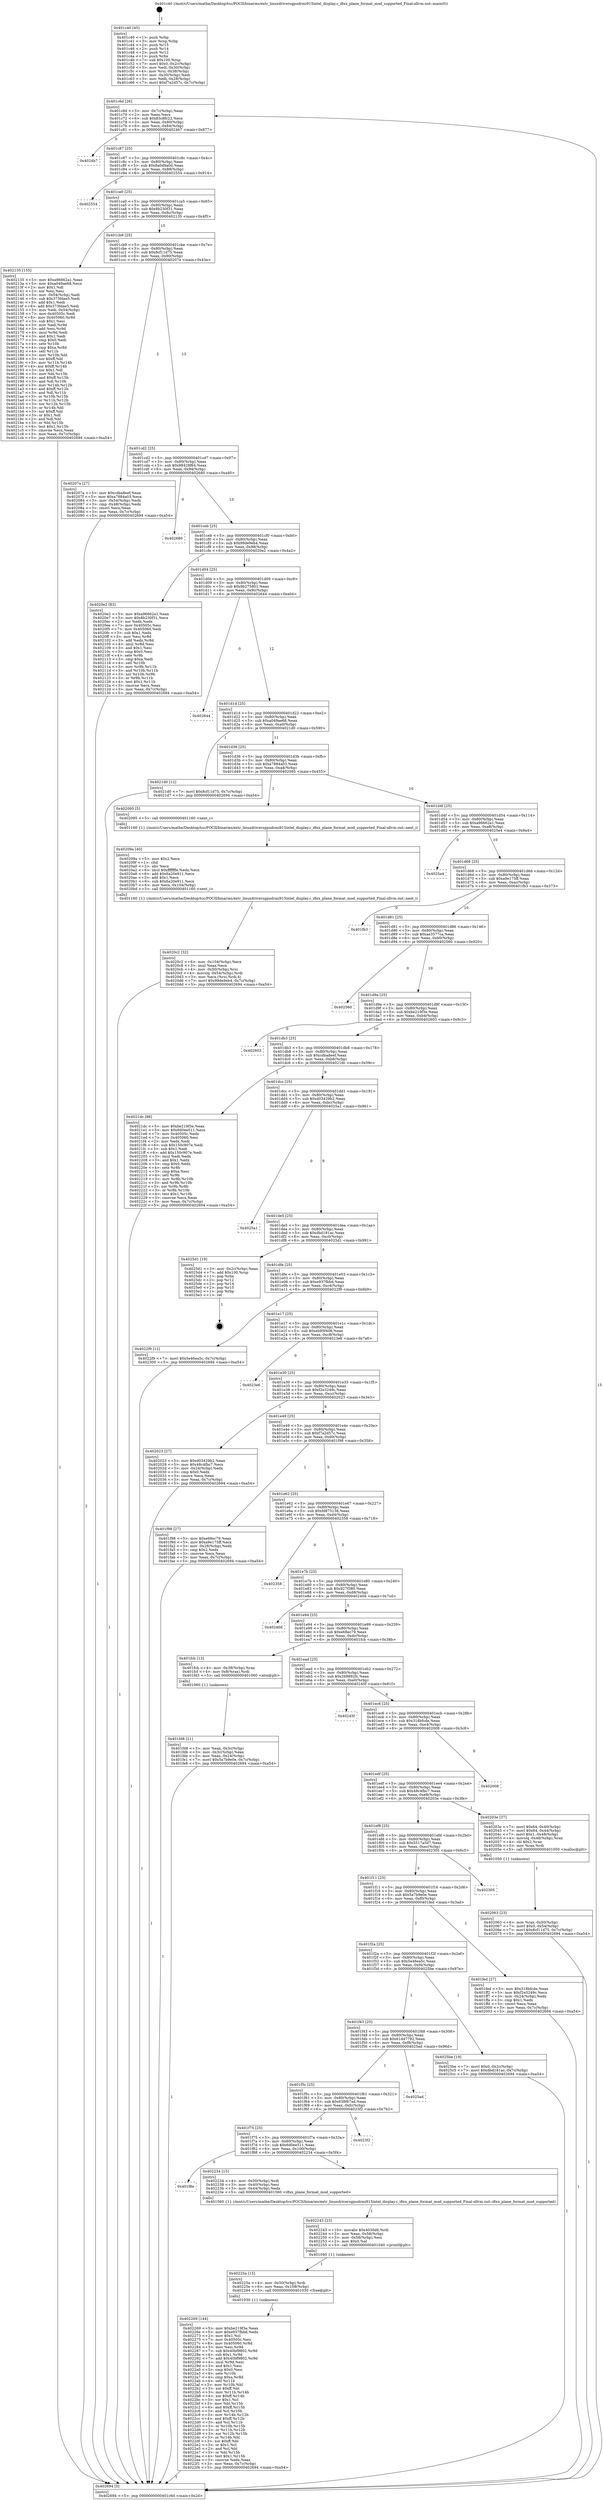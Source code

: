 digraph "0x401c40" {
  label = "0x401c40 (/mnt/c/Users/mathe/Desktop/tcc/POCII/binaries/extr_linuxdriversgpudrmi915intel_display.c_i8xx_plane_format_mod_supported_Final-ollvm.out::main(0))"
  labelloc = "t"
  node[shape=record]

  Entry [label="",width=0.3,height=0.3,shape=circle,fillcolor=black,style=filled]
  "0x401c6d" [label="{
     0x401c6d [26]\l
     | [instrs]\l
     &nbsp;&nbsp;0x401c6d \<+3\>: mov -0x7c(%rbp),%eax\l
     &nbsp;&nbsp;0x401c70 \<+2\>: mov %eax,%ecx\l
     &nbsp;&nbsp;0x401c72 \<+6\>: sub $0x83c8fc22,%ecx\l
     &nbsp;&nbsp;0x401c78 \<+3\>: mov %eax,-0x80(%rbp)\l
     &nbsp;&nbsp;0x401c7b \<+6\>: mov %ecx,-0x84(%rbp)\l
     &nbsp;&nbsp;0x401c81 \<+6\>: je 00000000004024b7 \<main+0x877\>\l
  }"]
  "0x4024b7" [label="{
     0x4024b7\l
  }", style=dashed]
  "0x401c87" [label="{
     0x401c87 [25]\l
     | [instrs]\l
     &nbsp;&nbsp;0x401c87 \<+5\>: jmp 0000000000401c8c \<main+0x4c\>\l
     &nbsp;&nbsp;0x401c8c \<+3\>: mov -0x80(%rbp),%eax\l
     &nbsp;&nbsp;0x401c8f \<+5\>: sub $0x8a0d9a0d,%eax\l
     &nbsp;&nbsp;0x401c94 \<+6\>: mov %eax,-0x88(%rbp)\l
     &nbsp;&nbsp;0x401c9a \<+6\>: je 0000000000402554 \<main+0x914\>\l
  }"]
  Exit [label="",width=0.3,height=0.3,shape=circle,fillcolor=black,style=filled,peripheries=2]
  "0x402554" [label="{
     0x402554\l
  }", style=dashed]
  "0x401ca0" [label="{
     0x401ca0 [25]\l
     | [instrs]\l
     &nbsp;&nbsp;0x401ca0 \<+5\>: jmp 0000000000401ca5 \<main+0x65\>\l
     &nbsp;&nbsp;0x401ca5 \<+3\>: mov -0x80(%rbp),%eax\l
     &nbsp;&nbsp;0x401ca8 \<+5\>: sub $0x8b230f31,%eax\l
     &nbsp;&nbsp;0x401cad \<+6\>: mov %eax,-0x8c(%rbp)\l
     &nbsp;&nbsp;0x401cb3 \<+6\>: je 0000000000402135 \<main+0x4f5\>\l
  }"]
  "0x402269" [label="{
     0x402269 [144]\l
     | [instrs]\l
     &nbsp;&nbsp;0x402269 \<+5\>: mov $0xbe219f3e,%eax\l
     &nbsp;&nbsp;0x40226e \<+5\>: mov $0xe937fbbd,%edx\l
     &nbsp;&nbsp;0x402273 \<+2\>: mov $0x1,%cl\l
     &nbsp;&nbsp;0x402275 \<+7\>: mov 0x40505c,%esi\l
     &nbsp;&nbsp;0x40227c \<+8\>: mov 0x405060,%r8d\l
     &nbsp;&nbsp;0x402284 \<+3\>: mov %esi,%r9d\l
     &nbsp;&nbsp;0x402287 \<+7\>: sub $0x40bf9802,%r9d\l
     &nbsp;&nbsp;0x40228e \<+4\>: sub $0x1,%r9d\l
     &nbsp;&nbsp;0x402292 \<+7\>: add $0x40bf9802,%r9d\l
     &nbsp;&nbsp;0x402299 \<+4\>: imul %r9d,%esi\l
     &nbsp;&nbsp;0x40229d \<+3\>: and $0x1,%esi\l
     &nbsp;&nbsp;0x4022a0 \<+3\>: cmp $0x0,%esi\l
     &nbsp;&nbsp;0x4022a3 \<+4\>: sete %r10b\l
     &nbsp;&nbsp;0x4022a7 \<+4\>: cmp $0xa,%r8d\l
     &nbsp;&nbsp;0x4022ab \<+4\>: setl %r11b\l
     &nbsp;&nbsp;0x4022af \<+3\>: mov %r10b,%bl\l
     &nbsp;&nbsp;0x4022b2 \<+3\>: xor $0xff,%bl\l
     &nbsp;&nbsp;0x4022b5 \<+3\>: mov %r11b,%r14b\l
     &nbsp;&nbsp;0x4022b8 \<+4\>: xor $0xff,%r14b\l
     &nbsp;&nbsp;0x4022bc \<+3\>: xor $0x1,%cl\l
     &nbsp;&nbsp;0x4022bf \<+3\>: mov %bl,%r15b\l
     &nbsp;&nbsp;0x4022c2 \<+4\>: and $0xff,%r15b\l
     &nbsp;&nbsp;0x4022c6 \<+3\>: and %cl,%r10b\l
     &nbsp;&nbsp;0x4022c9 \<+3\>: mov %r14b,%r12b\l
     &nbsp;&nbsp;0x4022cc \<+4\>: and $0xff,%r12b\l
     &nbsp;&nbsp;0x4022d0 \<+3\>: and %cl,%r11b\l
     &nbsp;&nbsp;0x4022d3 \<+3\>: or %r10b,%r15b\l
     &nbsp;&nbsp;0x4022d6 \<+3\>: or %r11b,%r12b\l
     &nbsp;&nbsp;0x4022d9 \<+3\>: xor %r12b,%r15b\l
     &nbsp;&nbsp;0x4022dc \<+3\>: or %r14b,%bl\l
     &nbsp;&nbsp;0x4022df \<+3\>: xor $0xff,%bl\l
     &nbsp;&nbsp;0x4022e2 \<+3\>: or $0x1,%cl\l
     &nbsp;&nbsp;0x4022e5 \<+2\>: and %cl,%bl\l
     &nbsp;&nbsp;0x4022e7 \<+3\>: or %bl,%r15b\l
     &nbsp;&nbsp;0x4022ea \<+4\>: test $0x1,%r15b\l
     &nbsp;&nbsp;0x4022ee \<+3\>: cmovne %edx,%eax\l
     &nbsp;&nbsp;0x4022f1 \<+3\>: mov %eax,-0x7c(%rbp)\l
     &nbsp;&nbsp;0x4022f4 \<+5\>: jmp 0000000000402694 \<main+0xa54\>\l
  }"]
  "0x402135" [label="{
     0x402135 [155]\l
     | [instrs]\l
     &nbsp;&nbsp;0x402135 \<+5\>: mov $0xa96662a1,%eax\l
     &nbsp;&nbsp;0x40213a \<+5\>: mov $0xa049ae68,%ecx\l
     &nbsp;&nbsp;0x40213f \<+2\>: mov $0x1,%dl\l
     &nbsp;&nbsp;0x402141 \<+2\>: xor %esi,%esi\l
     &nbsp;&nbsp;0x402143 \<+3\>: mov -0x54(%rbp),%edi\l
     &nbsp;&nbsp;0x402146 \<+6\>: sub $0x373fdae5,%edi\l
     &nbsp;&nbsp;0x40214c \<+3\>: add $0x1,%edi\l
     &nbsp;&nbsp;0x40214f \<+6\>: add $0x373fdae5,%edi\l
     &nbsp;&nbsp;0x402155 \<+3\>: mov %edi,-0x54(%rbp)\l
     &nbsp;&nbsp;0x402158 \<+7\>: mov 0x40505c,%edi\l
     &nbsp;&nbsp;0x40215f \<+8\>: mov 0x405060,%r8d\l
     &nbsp;&nbsp;0x402167 \<+3\>: sub $0x1,%esi\l
     &nbsp;&nbsp;0x40216a \<+3\>: mov %edi,%r9d\l
     &nbsp;&nbsp;0x40216d \<+3\>: add %esi,%r9d\l
     &nbsp;&nbsp;0x402170 \<+4\>: imul %r9d,%edi\l
     &nbsp;&nbsp;0x402174 \<+3\>: and $0x1,%edi\l
     &nbsp;&nbsp;0x402177 \<+3\>: cmp $0x0,%edi\l
     &nbsp;&nbsp;0x40217a \<+4\>: sete %r10b\l
     &nbsp;&nbsp;0x40217e \<+4\>: cmp $0xa,%r8d\l
     &nbsp;&nbsp;0x402182 \<+4\>: setl %r11b\l
     &nbsp;&nbsp;0x402186 \<+3\>: mov %r10b,%bl\l
     &nbsp;&nbsp;0x402189 \<+3\>: xor $0xff,%bl\l
     &nbsp;&nbsp;0x40218c \<+3\>: mov %r11b,%r14b\l
     &nbsp;&nbsp;0x40218f \<+4\>: xor $0xff,%r14b\l
     &nbsp;&nbsp;0x402193 \<+3\>: xor $0x1,%dl\l
     &nbsp;&nbsp;0x402196 \<+3\>: mov %bl,%r15b\l
     &nbsp;&nbsp;0x402199 \<+4\>: and $0xff,%r15b\l
     &nbsp;&nbsp;0x40219d \<+3\>: and %dl,%r10b\l
     &nbsp;&nbsp;0x4021a0 \<+3\>: mov %r14b,%r12b\l
     &nbsp;&nbsp;0x4021a3 \<+4\>: and $0xff,%r12b\l
     &nbsp;&nbsp;0x4021a7 \<+3\>: and %dl,%r11b\l
     &nbsp;&nbsp;0x4021aa \<+3\>: or %r10b,%r15b\l
     &nbsp;&nbsp;0x4021ad \<+3\>: or %r11b,%r12b\l
     &nbsp;&nbsp;0x4021b0 \<+3\>: xor %r12b,%r15b\l
     &nbsp;&nbsp;0x4021b3 \<+3\>: or %r14b,%bl\l
     &nbsp;&nbsp;0x4021b6 \<+3\>: xor $0xff,%bl\l
     &nbsp;&nbsp;0x4021b9 \<+3\>: or $0x1,%dl\l
     &nbsp;&nbsp;0x4021bc \<+2\>: and %dl,%bl\l
     &nbsp;&nbsp;0x4021be \<+3\>: or %bl,%r15b\l
     &nbsp;&nbsp;0x4021c1 \<+4\>: test $0x1,%r15b\l
     &nbsp;&nbsp;0x4021c5 \<+3\>: cmovne %ecx,%eax\l
     &nbsp;&nbsp;0x4021c8 \<+3\>: mov %eax,-0x7c(%rbp)\l
     &nbsp;&nbsp;0x4021cb \<+5\>: jmp 0000000000402694 \<main+0xa54\>\l
  }"]
  "0x401cb9" [label="{
     0x401cb9 [25]\l
     | [instrs]\l
     &nbsp;&nbsp;0x401cb9 \<+5\>: jmp 0000000000401cbe \<main+0x7e\>\l
     &nbsp;&nbsp;0x401cbe \<+3\>: mov -0x80(%rbp),%eax\l
     &nbsp;&nbsp;0x401cc1 \<+5\>: sub $0x8cf11d75,%eax\l
     &nbsp;&nbsp;0x401cc6 \<+6\>: mov %eax,-0x90(%rbp)\l
     &nbsp;&nbsp;0x401ccc \<+6\>: je 000000000040207a \<main+0x43a\>\l
  }"]
  "0x40225a" [label="{
     0x40225a [15]\l
     | [instrs]\l
     &nbsp;&nbsp;0x40225a \<+4\>: mov -0x50(%rbp),%rdi\l
     &nbsp;&nbsp;0x40225e \<+6\>: mov %eax,-0x108(%rbp)\l
     &nbsp;&nbsp;0x402264 \<+5\>: call 0000000000401030 \<free@plt\>\l
     | [calls]\l
     &nbsp;&nbsp;0x401030 \{1\} (unknown)\l
  }"]
  "0x40207a" [label="{
     0x40207a [27]\l
     | [instrs]\l
     &nbsp;&nbsp;0x40207a \<+5\>: mov $0xcdba8eef,%eax\l
     &nbsp;&nbsp;0x40207f \<+5\>: mov $0xa7884a03,%ecx\l
     &nbsp;&nbsp;0x402084 \<+3\>: mov -0x54(%rbp),%edx\l
     &nbsp;&nbsp;0x402087 \<+3\>: cmp -0x48(%rbp),%edx\l
     &nbsp;&nbsp;0x40208a \<+3\>: cmovl %ecx,%eax\l
     &nbsp;&nbsp;0x40208d \<+3\>: mov %eax,-0x7c(%rbp)\l
     &nbsp;&nbsp;0x402090 \<+5\>: jmp 0000000000402694 \<main+0xa54\>\l
  }"]
  "0x401cd2" [label="{
     0x401cd2 [25]\l
     | [instrs]\l
     &nbsp;&nbsp;0x401cd2 \<+5\>: jmp 0000000000401cd7 \<main+0x97\>\l
     &nbsp;&nbsp;0x401cd7 \<+3\>: mov -0x80(%rbp),%eax\l
     &nbsp;&nbsp;0x401cda \<+5\>: sub $0x98428f64,%eax\l
     &nbsp;&nbsp;0x401cdf \<+6\>: mov %eax,-0x94(%rbp)\l
     &nbsp;&nbsp;0x401ce5 \<+6\>: je 0000000000402680 \<main+0xa40\>\l
  }"]
  "0x402243" [label="{
     0x402243 [23]\l
     | [instrs]\l
     &nbsp;&nbsp;0x402243 \<+10\>: movabs $0x4030d6,%rdi\l
     &nbsp;&nbsp;0x40224d \<+3\>: mov %eax,-0x58(%rbp)\l
     &nbsp;&nbsp;0x402250 \<+3\>: mov -0x58(%rbp),%esi\l
     &nbsp;&nbsp;0x402253 \<+2\>: mov $0x0,%al\l
     &nbsp;&nbsp;0x402255 \<+5\>: call 0000000000401040 \<printf@plt\>\l
     | [calls]\l
     &nbsp;&nbsp;0x401040 \{1\} (unknown)\l
  }"]
  "0x402680" [label="{
     0x402680\l
  }", style=dashed]
  "0x401ceb" [label="{
     0x401ceb [25]\l
     | [instrs]\l
     &nbsp;&nbsp;0x401ceb \<+5\>: jmp 0000000000401cf0 \<main+0xb0\>\l
     &nbsp;&nbsp;0x401cf0 \<+3\>: mov -0x80(%rbp),%eax\l
     &nbsp;&nbsp;0x401cf3 \<+5\>: sub $0x99de9eb4,%eax\l
     &nbsp;&nbsp;0x401cf8 \<+6\>: mov %eax,-0x98(%rbp)\l
     &nbsp;&nbsp;0x401cfe \<+6\>: je 00000000004020e2 \<main+0x4a2\>\l
  }"]
  "0x401f8e" [label="{
     0x401f8e\l
  }", style=dashed]
  "0x4020e2" [label="{
     0x4020e2 [83]\l
     | [instrs]\l
     &nbsp;&nbsp;0x4020e2 \<+5\>: mov $0xa96662a1,%eax\l
     &nbsp;&nbsp;0x4020e7 \<+5\>: mov $0x8b230f31,%ecx\l
     &nbsp;&nbsp;0x4020ec \<+2\>: xor %edx,%edx\l
     &nbsp;&nbsp;0x4020ee \<+7\>: mov 0x40505c,%esi\l
     &nbsp;&nbsp;0x4020f5 \<+7\>: mov 0x405060,%edi\l
     &nbsp;&nbsp;0x4020fc \<+3\>: sub $0x1,%edx\l
     &nbsp;&nbsp;0x4020ff \<+3\>: mov %esi,%r8d\l
     &nbsp;&nbsp;0x402102 \<+3\>: add %edx,%r8d\l
     &nbsp;&nbsp;0x402105 \<+4\>: imul %r8d,%esi\l
     &nbsp;&nbsp;0x402109 \<+3\>: and $0x1,%esi\l
     &nbsp;&nbsp;0x40210c \<+3\>: cmp $0x0,%esi\l
     &nbsp;&nbsp;0x40210f \<+4\>: sete %r9b\l
     &nbsp;&nbsp;0x402113 \<+3\>: cmp $0xa,%edi\l
     &nbsp;&nbsp;0x402116 \<+4\>: setl %r10b\l
     &nbsp;&nbsp;0x40211a \<+3\>: mov %r9b,%r11b\l
     &nbsp;&nbsp;0x40211d \<+3\>: and %r10b,%r11b\l
     &nbsp;&nbsp;0x402120 \<+3\>: xor %r10b,%r9b\l
     &nbsp;&nbsp;0x402123 \<+3\>: or %r9b,%r11b\l
     &nbsp;&nbsp;0x402126 \<+4\>: test $0x1,%r11b\l
     &nbsp;&nbsp;0x40212a \<+3\>: cmovne %ecx,%eax\l
     &nbsp;&nbsp;0x40212d \<+3\>: mov %eax,-0x7c(%rbp)\l
     &nbsp;&nbsp;0x402130 \<+5\>: jmp 0000000000402694 \<main+0xa54\>\l
  }"]
  "0x401d04" [label="{
     0x401d04 [25]\l
     | [instrs]\l
     &nbsp;&nbsp;0x401d04 \<+5\>: jmp 0000000000401d09 \<main+0xc9\>\l
     &nbsp;&nbsp;0x401d09 \<+3\>: mov -0x80(%rbp),%eax\l
     &nbsp;&nbsp;0x401d0c \<+5\>: sub $0x9b275801,%eax\l
     &nbsp;&nbsp;0x401d11 \<+6\>: mov %eax,-0x9c(%rbp)\l
     &nbsp;&nbsp;0x401d17 \<+6\>: je 0000000000402644 \<main+0xa04\>\l
  }"]
  "0x402234" [label="{
     0x402234 [15]\l
     | [instrs]\l
     &nbsp;&nbsp;0x402234 \<+4\>: mov -0x50(%rbp),%rdi\l
     &nbsp;&nbsp;0x402238 \<+3\>: mov -0x40(%rbp),%esi\l
     &nbsp;&nbsp;0x40223b \<+3\>: mov -0x44(%rbp),%edx\l
     &nbsp;&nbsp;0x40223e \<+5\>: call 0000000000401560 \<i8xx_plane_format_mod_supported\>\l
     | [calls]\l
     &nbsp;&nbsp;0x401560 \{1\} (/mnt/c/Users/mathe/Desktop/tcc/POCII/binaries/extr_linuxdriversgpudrmi915intel_display.c_i8xx_plane_format_mod_supported_Final-ollvm.out::i8xx_plane_format_mod_supported)\l
  }"]
  "0x402644" [label="{
     0x402644\l
  }", style=dashed]
  "0x401d1d" [label="{
     0x401d1d [25]\l
     | [instrs]\l
     &nbsp;&nbsp;0x401d1d \<+5\>: jmp 0000000000401d22 \<main+0xe2\>\l
     &nbsp;&nbsp;0x401d22 \<+3\>: mov -0x80(%rbp),%eax\l
     &nbsp;&nbsp;0x401d25 \<+5\>: sub $0xa049ae68,%eax\l
     &nbsp;&nbsp;0x401d2a \<+6\>: mov %eax,-0xa0(%rbp)\l
     &nbsp;&nbsp;0x401d30 \<+6\>: je 00000000004021d0 \<main+0x590\>\l
  }"]
  "0x401f75" [label="{
     0x401f75 [25]\l
     | [instrs]\l
     &nbsp;&nbsp;0x401f75 \<+5\>: jmp 0000000000401f7a \<main+0x33a\>\l
     &nbsp;&nbsp;0x401f7a \<+3\>: mov -0x80(%rbp),%eax\l
     &nbsp;&nbsp;0x401f7d \<+5\>: sub $0x6d0ee511,%eax\l
     &nbsp;&nbsp;0x401f82 \<+6\>: mov %eax,-0x100(%rbp)\l
     &nbsp;&nbsp;0x401f88 \<+6\>: je 0000000000402234 \<main+0x5f4\>\l
  }"]
  "0x4021d0" [label="{
     0x4021d0 [12]\l
     | [instrs]\l
     &nbsp;&nbsp;0x4021d0 \<+7\>: movl $0x8cf11d75,-0x7c(%rbp)\l
     &nbsp;&nbsp;0x4021d7 \<+5\>: jmp 0000000000402694 \<main+0xa54\>\l
  }"]
  "0x401d36" [label="{
     0x401d36 [25]\l
     | [instrs]\l
     &nbsp;&nbsp;0x401d36 \<+5\>: jmp 0000000000401d3b \<main+0xfb\>\l
     &nbsp;&nbsp;0x401d3b \<+3\>: mov -0x80(%rbp),%eax\l
     &nbsp;&nbsp;0x401d3e \<+5\>: sub $0xa7884a03,%eax\l
     &nbsp;&nbsp;0x401d43 \<+6\>: mov %eax,-0xa4(%rbp)\l
     &nbsp;&nbsp;0x401d49 \<+6\>: je 0000000000402095 \<main+0x455\>\l
  }"]
  "0x4023f2" [label="{
     0x4023f2\l
  }", style=dashed]
  "0x402095" [label="{
     0x402095 [5]\l
     | [instrs]\l
     &nbsp;&nbsp;0x402095 \<+5\>: call 0000000000401160 \<next_i\>\l
     | [calls]\l
     &nbsp;&nbsp;0x401160 \{1\} (/mnt/c/Users/mathe/Desktop/tcc/POCII/binaries/extr_linuxdriversgpudrmi915intel_display.c_i8xx_plane_format_mod_supported_Final-ollvm.out::next_i)\l
  }"]
  "0x401d4f" [label="{
     0x401d4f [25]\l
     | [instrs]\l
     &nbsp;&nbsp;0x401d4f \<+5\>: jmp 0000000000401d54 \<main+0x114\>\l
     &nbsp;&nbsp;0x401d54 \<+3\>: mov -0x80(%rbp),%eax\l
     &nbsp;&nbsp;0x401d57 \<+5\>: sub $0xa96662a1,%eax\l
     &nbsp;&nbsp;0x401d5c \<+6\>: mov %eax,-0xa8(%rbp)\l
     &nbsp;&nbsp;0x401d62 \<+6\>: je 00000000004025e4 \<main+0x9a4\>\l
  }"]
  "0x401f5c" [label="{
     0x401f5c [25]\l
     | [instrs]\l
     &nbsp;&nbsp;0x401f5c \<+5\>: jmp 0000000000401f61 \<main+0x321\>\l
     &nbsp;&nbsp;0x401f61 \<+3\>: mov -0x80(%rbp),%eax\l
     &nbsp;&nbsp;0x401f64 \<+5\>: sub $0x638f67ad,%eax\l
     &nbsp;&nbsp;0x401f69 \<+6\>: mov %eax,-0xfc(%rbp)\l
     &nbsp;&nbsp;0x401f6f \<+6\>: je 00000000004023f2 \<main+0x7b2\>\l
  }"]
  "0x4025e4" [label="{
     0x4025e4\l
  }", style=dashed]
  "0x401d68" [label="{
     0x401d68 [25]\l
     | [instrs]\l
     &nbsp;&nbsp;0x401d68 \<+5\>: jmp 0000000000401d6d \<main+0x12d\>\l
     &nbsp;&nbsp;0x401d6d \<+3\>: mov -0x80(%rbp),%eax\l
     &nbsp;&nbsp;0x401d70 \<+5\>: sub $0xa9e175ff,%eax\l
     &nbsp;&nbsp;0x401d75 \<+6\>: mov %eax,-0xac(%rbp)\l
     &nbsp;&nbsp;0x401d7b \<+6\>: je 0000000000401fb3 \<main+0x373\>\l
  }"]
  "0x4025ad" [label="{
     0x4025ad\l
  }", style=dashed]
  "0x401fb3" [label="{
     0x401fb3\l
  }", style=dashed]
  "0x401d81" [label="{
     0x401d81 [25]\l
     | [instrs]\l
     &nbsp;&nbsp;0x401d81 \<+5\>: jmp 0000000000401d86 \<main+0x146\>\l
     &nbsp;&nbsp;0x401d86 \<+3\>: mov -0x80(%rbp),%eax\l
     &nbsp;&nbsp;0x401d89 \<+5\>: sub $0xae3577ca,%eax\l
     &nbsp;&nbsp;0x401d8e \<+6\>: mov %eax,-0xb0(%rbp)\l
     &nbsp;&nbsp;0x401d94 \<+6\>: je 0000000000402560 \<main+0x920\>\l
  }"]
  "0x401f43" [label="{
     0x401f43 [25]\l
     | [instrs]\l
     &nbsp;&nbsp;0x401f43 \<+5\>: jmp 0000000000401f48 \<main+0x308\>\l
     &nbsp;&nbsp;0x401f48 \<+3\>: mov -0x80(%rbp),%eax\l
     &nbsp;&nbsp;0x401f4b \<+5\>: sub $0x61d47792,%eax\l
     &nbsp;&nbsp;0x401f50 \<+6\>: mov %eax,-0xf8(%rbp)\l
     &nbsp;&nbsp;0x401f56 \<+6\>: je 00000000004025ad \<main+0x96d\>\l
  }"]
  "0x402560" [label="{
     0x402560\l
  }", style=dashed]
  "0x401d9a" [label="{
     0x401d9a [25]\l
     | [instrs]\l
     &nbsp;&nbsp;0x401d9a \<+5\>: jmp 0000000000401d9f \<main+0x15f\>\l
     &nbsp;&nbsp;0x401d9f \<+3\>: mov -0x80(%rbp),%eax\l
     &nbsp;&nbsp;0x401da2 \<+5\>: sub $0xbe219f3e,%eax\l
     &nbsp;&nbsp;0x401da7 \<+6\>: mov %eax,-0xb4(%rbp)\l
     &nbsp;&nbsp;0x401dad \<+6\>: je 0000000000402603 \<main+0x9c3\>\l
  }"]
  "0x4025be" [label="{
     0x4025be [19]\l
     | [instrs]\l
     &nbsp;&nbsp;0x4025be \<+7\>: movl $0x0,-0x2c(%rbp)\l
     &nbsp;&nbsp;0x4025c5 \<+7\>: movl $0xdbd181ac,-0x7c(%rbp)\l
     &nbsp;&nbsp;0x4025cc \<+5\>: jmp 0000000000402694 \<main+0xa54\>\l
  }"]
  "0x402603" [label="{
     0x402603\l
  }", style=dashed]
  "0x401db3" [label="{
     0x401db3 [25]\l
     | [instrs]\l
     &nbsp;&nbsp;0x401db3 \<+5\>: jmp 0000000000401db8 \<main+0x178\>\l
     &nbsp;&nbsp;0x401db8 \<+3\>: mov -0x80(%rbp),%eax\l
     &nbsp;&nbsp;0x401dbb \<+5\>: sub $0xcdba8eef,%eax\l
     &nbsp;&nbsp;0x401dc0 \<+6\>: mov %eax,-0xb8(%rbp)\l
     &nbsp;&nbsp;0x401dc6 \<+6\>: je 00000000004021dc \<main+0x59c\>\l
  }"]
  "0x4020c2" [label="{
     0x4020c2 [32]\l
     | [instrs]\l
     &nbsp;&nbsp;0x4020c2 \<+6\>: mov -0x104(%rbp),%ecx\l
     &nbsp;&nbsp;0x4020c8 \<+3\>: imul %eax,%ecx\l
     &nbsp;&nbsp;0x4020cb \<+4\>: mov -0x50(%rbp),%rsi\l
     &nbsp;&nbsp;0x4020cf \<+4\>: movslq -0x54(%rbp),%rdi\l
     &nbsp;&nbsp;0x4020d3 \<+3\>: mov %ecx,(%rsi,%rdi,4)\l
     &nbsp;&nbsp;0x4020d6 \<+7\>: movl $0x99de9eb4,-0x7c(%rbp)\l
     &nbsp;&nbsp;0x4020dd \<+5\>: jmp 0000000000402694 \<main+0xa54\>\l
  }"]
  "0x4021dc" [label="{
     0x4021dc [88]\l
     | [instrs]\l
     &nbsp;&nbsp;0x4021dc \<+5\>: mov $0xbe219f3e,%eax\l
     &nbsp;&nbsp;0x4021e1 \<+5\>: mov $0x6d0ee511,%ecx\l
     &nbsp;&nbsp;0x4021e6 \<+7\>: mov 0x40505c,%edx\l
     &nbsp;&nbsp;0x4021ed \<+7\>: mov 0x405060,%esi\l
     &nbsp;&nbsp;0x4021f4 \<+2\>: mov %edx,%edi\l
     &nbsp;&nbsp;0x4021f6 \<+6\>: sub $0x150c907e,%edi\l
     &nbsp;&nbsp;0x4021fc \<+3\>: sub $0x1,%edi\l
     &nbsp;&nbsp;0x4021ff \<+6\>: add $0x150c907e,%edi\l
     &nbsp;&nbsp;0x402205 \<+3\>: imul %edi,%edx\l
     &nbsp;&nbsp;0x402208 \<+3\>: and $0x1,%edx\l
     &nbsp;&nbsp;0x40220b \<+3\>: cmp $0x0,%edx\l
     &nbsp;&nbsp;0x40220e \<+4\>: sete %r8b\l
     &nbsp;&nbsp;0x402212 \<+3\>: cmp $0xa,%esi\l
     &nbsp;&nbsp;0x402215 \<+4\>: setl %r9b\l
     &nbsp;&nbsp;0x402219 \<+3\>: mov %r8b,%r10b\l
     &nbsp;&nbsp;0x40221c \<+3\>: and %r9b,%r10b\l
     &nbsp;&nbsp;0x40221f \<+3\>: xor %r9b,%r8b\l
     &nbsp;&nbsp;0x402222 \<+3\>: or %r8b,%r10b\l
     &nbsp;&nbsp;0x402225 \<+4\>: test $0x1,%r10b\l
     &nbsp;&nbsp;0x402229 \<+3\>: cmovne %ecx,%eax\l
     &nbsp;&nbsp;0x40222c \<+3\>: mov %eax,-0x7c(%rbp)\l
     &nbsp;&nbsp;0x40222f \<+5\>: jmp 0000000000402694 \<main+0xa54\>\l
  }"]
  "0x401dcc" [label="{
     0x401dcc [25]\l
     | [instrs]\l
     &nbsp;&nbsp;0x401dcc \<+5\>: jmp 0000000000401dd1 \<main+0x191\>\l
     &nbsp;&nbsp;0x401dd1 \<+3\>: mov -0x80(%rbp),%eax\l
     &nbsp;&nbsp;0x401dd4 \<+5\>: sub $0xd03429b2,%eax\l
     &nbsp;&nbsp;0x401dd9 \<+6\>: mov %eax,-0xbc(%rbp)\l
     &nbsp;&nbsp;0x401ddf \<+6\>: je 00000000004025a1 \<main+0x961\>\l
  }"]
  "0x40209a" [label="{
     0x40209a [40]\l
     | [instrs]\l
     &nbsp;&nbsp;0x40209a \<+5\>: mov $0x2,%ecx\l
     &nbsp;&nbsp;0x40209f \<+1\>: cltd\l
     &nbsp;&nbsp;0x4020a0 \<+2\>: idiv %ecx\l
     &nbsp;&nbsp;0x4020a2 \<+6\>: imul $0xfffffffe,%edx,%ecx\l
     &nbsp;&nbsp;0x4020a8 \<+6\>: add $0x6a20e911,%ecx\l
     &nbsp;&nbsp;0x4020ae \<+3\>: add $0x1,%ecx\l
     &nbsp;&nbsp;0x4020b1 \<+6\>: sub $0x6a20e911,%ecx\l
     &nbsp;&nbsp;0x4020b7 \<+6\>: mov %ecx,-0x104(%rbp)\l
     &nbsp;&nbsp;0x4020bd \<+5\>: call 0000000000401160 \<next_i\>\l
     | [calls]\l
     &nbsp;&nbsp;0x401160 \{1\} (/mnt/c/Users/mathe/Desktop/tcc/POCII/binaries/extr_linuxdriversgpudrmi915intel_display.c_i8xx_plane_format_mod_supported_Final-ollvm.out::next_i)\l
  }"]
  "0x4025a1" [label="{
     0x4025a1\l
  }", style=dashed]
  "0x401de5" [label="{
     0x401de5 [25]\l
     | [instrs]\l
     &nbsp;&nbsp;0x401de5 \<+5\>: jmp 0000000000401dea \<main+0x1aa\>\l
     &nbsp;&nbsp;0x401dea \<+3\>: mov -0x80(%rbp),%eax\l
     &nbsp;&nbsp;0x401ded \<+5\>: sub $0xdbd181ac,%eax\l
     &nbsp;&nbsp;0x401df2 \<+6\>: mov %eax,-0xc0(%rbp)\l
     &nbsp;&nbsp;0x401df8 \<+6\>: je 00000000004025d1 \<main+0x991\>\l
  }"]
  "0x402063" [label="{
     0x402063 [23]\l
     | [instrs]\l
     &nbsp;&nbsp;0x402063 \<+4\>: mov %rax,-0x50(%rbp)\l
     &nbsp;&nbsp;0x402067 \<+7\>: movl $0x0,-0x54(%rbp)\l
     &nbsp;&nbsp;0x40206e \<+7\>: movl $0x8cf11d75,-0x7c(%rbp)\l
     &nbsp;&nbsp;0x402075 \<+5\>: jmp 0000000000402694 \<main+0xa54\>\l
  }"]
  "0x4025d1" [label="{
     0x4025d1 [19]\l
     | [instrs]\l
     &nbsp;&nbsp;0x4025d1 \<+3\>: mov -0x2c(%rbp),%eax\l
     &nbsp;&nbsp;0x4025d4 \<+7\>: add $0x100,%rsp\l
     &nbsp;&nbsp;0x4025db \<+1\>: pop %rbx\l
     &nbsp;&nbsp;0x4025dc \<+2\>: pop %r12\l
     &nbsp;&nbsp;0x4025de \<+2\>: pop %r14\l
     &nbsp;&nbsp;0x4025e0 \<+2\>: pop %r15\l
     &nbsp;&nbsp;0x4025e2 \<+1\>: pop %rbp\l
     &nbsp;&nbsp;0x4025e3 \<+1\>: ret\l
  }"]
  "0x401dfe" [label="{
     0x401dfe [25]\l
     | [instrs]\l
     &nbsp;&nbsp;0x401dfe \<+5\>: jmp 0000000000401e03 \<main+0x1c3\>\l
     &nbsp;&nbsp;0x401e03 \<+3\>: mov -0x80(%rbp),%eax\l
     &nbsp;&nbsp;0x401e06 \<+5\>: sub $0xe937fbbd,%eax\l
     &nbsp;&nbsp;0x401e0b \<+6\>: mov %eax,-0xc4(%rbp)\l
     &nbsp;&nbsp;0x401e11 \<+6\>: je 00000000004022f9 \<main+0x6b9\>\l
  }"]
  "0x401f2a" [label="{
     0x401f2a [25]\l
     | [instrs]\l
     &nbsp;&nbsp;0x401f2a \<+5\>: jmp 0000000000401f2f \<main+0x2ef\>\l
     &nbsp;&nbsp;0x401f2f \<+3\>: mov -0x80(%rbp),%eax\l
     &nbsp;&nbsp;0x401f32 \<+5\>: sub $0x5e46ea5c,%eax\l
     &nbsp;&nbsp;0x401f37 \<+6\>: mov %eax,-0xf4(%rbp)\l
     &nbsp;&nbsp;0x401f3d \<+6\>: je 00000000004025be \<main+0x97e\>\l
  }"]
  "0x4022f9" [label="{
     0x4022f9 [12]\l
     | [instrs]\l
     &nbsp;&nbsp;0x4022f9 \<+7\>: movl $0x5e46ea5c,-0x7c(%rbp)\l
     &nbsp;&nbsp;0x402300 \<+5\>: jmp 0000000000402694 \<main+0xa54\>\l
  }"]
  "0x401e17" [label="{
     0x401e17 [25]\l
     | [instrs]\l
     &nbsp;&nbsp;0x401e17 \<+5\>: jmp 0000000000401e1c \<main+0x1dc\>\l
     &nbsp;&nbsp;0x401e1c \<+3\>: mov -0x80(%rbp),%eax\l
     &nbsp;&nbsp;0x401e1f \<+5\>: sub $0xeb95f406,%eax\l
     &nbsp;&nbsp;0x401e24 \<+6\>: mov %eax,-0xc8(%rbp)\l
     &nbsp;&nbsp;0x401e2a \<+6\>: je 00000000004023e6 \<main+0x7a6\>\l
  }"]
  "0x401fed" [label="{
     0x401fed [27]\l
     | [instrs]\l
     &nbsp;&nbsp;0x401fed \<+5\>: mov $0x318bfcde,%eax\l
     &nbsp;&nbsp;0x401ff2 \<+5\>: mov $0xf2e3249c,%ecx\l
     &nbsp;&nbsp;0x401ff7 \<+3\>: mov -0x24(%rbp),%edx\l
     &nbsp;&nbsp;0x401ffa \<+3\>: cmp $0x1,%edx\l
     &nbsp;&nbsp;0x401ffd \<+3\>: cmovl %ecx,%eax\l
     &nbsp;&nbsp;0x402000 \<+3\>: mov %eax,-0x7c(%rbp)\l
     &nbsp;&nbsp;0x402003 \<+5\>: jmp 0000000000402694 \<main+0xa54\>\l
  }"]
  "0x4023e6" [label="{
     0x4023e6\l
  }", style=dashed]
  "0x401e30" [label="{
     0x401e30 [25]\l
     | [instrs]\l
     &nbsp;&nbsp;0x401e30 \<+5\>: jmp 0000000000401e35 \<main+0x1f5\>\l
     &nbsp;&nbsp;0x401e35 \<+3\>: mov -0x80(%rbp),%eax\l
     &nbsp;&nbsp;0x401e38 \<+5\>: sub $0xf2e3249c,%eax\l
     &nbsp;&nbsp;0x401e3d \<+6\>: mov %eax,-0xcc(%rbp)\l
     &nbsp;&nbsp;0x401e43 \<+6\>: je 0000000000402023 \<main+0x3e3\>\l
  }"]
  "0x401f11" [label="{
     0x401f11 [25]\l
     | [instrs]\l
     &nbsp;&nbsp;0x401f11 \<+5\>: jmp 0000000000401f16 \<main+0x2d6\>\l
     &nbsp;&nbsp;0x401f16 \<+3\>: mov -0x80(%rbp),%eax\l
     &nbsp;&nbsp;0x401f19 \<+5\>: sub $0x5a7b9e0e,%eax\l
     &nbsp;&nbsp;0x401f1e \<+6\>: mov %eax,-0xf0(%rbp)\l
     &nbsp;&nbsp;0x401f24 \<+6\>: je 0000000000401fed \<main+0x3ad\>\l
  }"]
  "0x402023" [label="{
     0x402023 [27]\l
     | [instrs]\l
     &nbsp;&nbsp;0x402023 \<+5\>: mov $0xd03429b2,%eax\l
     &nbsp;&nbsp;0x402028 \<+5\>: mov $0x48c4fbc7,%ecx\l
     &nbsp;&nbsp;0x40202d \<+3\>: mov -0x24(%rbp),%edx\l
     &nbsp;&nbsp;0x402030 \<+3\>: cmp $0x0,%edx\l
     &nbsp;&nbsp;0x402033 \<+3\>: cmove %ecx,%eax\l
     &nbsp;&nbsp;0x402036 \<+3\>: mov %eax,-0x7c(%rbp)\l
     &nbsp;&nbsp;0x402039 \<+5\>: jmp 0000000000402694 \<main+0xa54\>\l
  }"]
  "0x401e49" [label="{
     0x401e49 [25]\l
     | [instrs]\l
     &nbsp;&nbsp;0x401e49 \<+5\>: jmp 0000000000401e4e \<main+0x20e\>\l
     &nbsp;&nbsp;0x401e4e \<+3\>: mov -0x80(%rbp),%eax\l
     &nbsp;&nbsp;0x401e51 \<+5\>: sub $0xf7a2d57c,%eax\l
     &nbsp;&nbsp;0x401e56 \<+6\>: mov %eax,-0xd0(%rbp)\l
     &nbsp;&nbsp;0x401e5c \<+6\>: je 0000000000401f98 \<main+0x358\>\l
  }"]
  "0x402305" [label="{
     0x402305\l
  }", style=dashed]
  "0x401f98" [label="{
     0x401f98 [27]\l
     | [instrs]\l
     &nbsp;&nbsp;0x401f98 \<+5\>: mov $0xe68ec79,%eax\l
     &nbsp;&nbsp;0x401f9d \<+5\>: mov $0xa9e175ff,%ecx\l
     &nbsp;&nbsp;0x401fa2 \<+3\>: mov -0x28(%rbp),%edx\l
     &nbsp;&nbsp;0x401fa5 \<+3\>: cmp $0x2,%edx\l
     &nbsp;&nbsp;0x401fa8 \<+3\>: cmovne %ecx,%eax\l
     &nbsp;&nbsp;0x401fab \<+3\>: mov %eax,-0x7c(%rbp)\l
     &nbsp;&nbsp;0x401fae \<+5\>: jmp 0000000000402694 \<main+0xa54\>\l
  }"]
  "0x401e62" [label="{
     0x401e62 [25]\l
     | [instrs]\l
     &nbsp;&nbsp;0x401e62 \<+5\>: jmp 0000000000401e67 \<main+0x227\>\l
     &nbsp;&nbsp;0x401e67 \<+3\>: mov -0x80(%rbp),%eax\l
     &nbsp;&nbsp;0x401e6a \<+5\>: sub $0xfd875138,%eax\l
     &nbsp;&nbsp;0x401e6f \<+6\>: mov %eax,-0xd4(%rbp)\l
     &nbsp;&nbsp;0x401e75 \<+6\>: je 0000000000402358 \<main+0x718\>\l
  }"]
  "0x402694" [label="{
     0x402694 [5]\l
     | [instrs]\l
     &nbsp;&nbsp;0x402694 \<+5\>: jmp 0000000000401c6d \<main+0x2d\>\l
  }"]
  "0x401c40" [label="{
     0x401c40 [45]\l
     | [instrs]\l
     &nbsp;&nbsp;0x401c40 \<+1\>: push %rbp\l
     &nbsp;&nbsp;0x401c41 \<+3\>: mov %rsp,%rbp\l
     &nbsp;&nbsp;0x401c44 \<+2\>: push %r15\l
     &nbsp;&nbsp;0x401c46 \<+2\>: push %r14\l
     &nbsp;&nbsp;0x401c48 \<+2\>: push %r12\l
     &nbsp;&nbsp;0x401c4a \<+1\>: push %rbx\l
     &nbsp;&nbsp;0x401c4b \<+7\>: sub $0x100,%rsp\l
     &nbsp;&nbsp;0x401c52 \<+7\>: movl $0x0,-0x2c(%rbp)\l
     &nbsp;&nbsp;0x401c59 \<+3\>: mov %edi,-0x30(%rbp)\l
     &nbsp;&nbsp;0x401c5c \<+4\>: mov %rsi,-0x38(%rbp)\l
     &nbsp;&nbsp;0x401c60 \<+3\>: mov -0x30(%rbp),%edi\l
     &nbsp;&nbsp;0x401c63 \<+3\>: mov %edi,-0x28(%rbp)\l
     &nbsp;&nbsp;0x401c66 \<+7\>: movl $0xf7a2d57c,-0x7c(%rbp)\l
  }"]
  "0x401ef8" [label="{
     0x401ef8 [25]\l
     | [instrs]\l
     &nbsp;&nbsp;0x401ef8 \<+5\>: jmp 0000000000401efd \<main+0x2bd\>\l
     &nbsp;&nbsp;0x401efd \<+3\>: mov -0x80(%rbp),%eax\l
     &nbsp;&nbsp;0x401f00 \<+5\>: sub $0x5517a5d7,%eax\l
     &nbsp;&nbsp;0x401f05 \<+6\>: mov %eax,-0xec(%rbp)\l
     &nbsp;&nbsp;0x401f0b \<+6\>: je 0000000000402305 \<main+0x6c5\>\l
  }"]
  "0x402358" [label="{
     0x402358\l
  }", style=dashed]
  "0x401e7b" [label="{
     0x401e7b [25]\l
     | [instrs]\l
     &nbsp;&nbsp;0x401e7b \<+5\>: jmp 0000000000401e80 \<main+0x240\>\l
     &nbsp;&nbsp;0x401e80 \<+3\>: mov -0x80(%rbp),%eax\l
     &nbsp;&nbsp;0x401e83 \<+5\>: sub $0x927f380,%eax\l
     &nbsp;&nbsp;0x401e88 \<+6\>: mov %eax,-0xd8(%rbp)\l
     &nbsp;&nbsp;0x401e8e \<+6\>: je 000000000040240d \<main+0x7cd\>\l
  }"]
  "0x40203e" [label="{
     0x40203e [37]\l
     | [instrs]\l
     &nbsp;&nbsp;0x40203e \<+7\>: movl $0x64,-0x40(%rbp)\l
     &nbsp;&nbsp;0x402045 \<+7\>: movl $0x64,-0x44(%rbp)\l
     &nbsp;&nbsp;0x40204c \<+7\>: movl $0x1,-0x48(%rbp)\l
     &nbsp;&nbsp;0x402053 \<+4\>: movslq -0x48(%rbp),%rax\l
     &nbsp;&nbsp;0x402057 \<+4\>: shl $0x2,%rax\l
     &nbsp;&nbsp;0x40205b \<+3\>: mov %rax,%rdi\l
     &nbsp;&nbsp;0x40205e \<+5\>: call 0000000000401050 \<malloc@plt\>\l
     | [calls]\l
     &nbsp;&nbsp;0x401050 \{1\} (unknown)\l
  }"]
  "0x40240d" [label="{
     0x40240d\l
  }", style=dashed]
  "0x401e94" [label="{
     0x401e94 [25]\l
     | [instrs]\l
     &nbsp;&nbsp;0x401e94 \<+5\>: jmp 0000000000401e99 \<main+0x259\>\l
     &nbsp;&nbsp;0x401e99 \<+3\>: mov -0x80(%rbp),%eax\l
     &nbsp;&nbsp;0x401e9c \<+5\>: sub $0xe68ec79,%eax\l
     &nbsp;&nbsp;0x401ea1 \<+6\>: mov %eax,-0xdc(%rbp)\l
     &nbsp;&nbsp;0x401ea7 \<+6\>: je 0000000000401fcb \<main+0x38b\>\l
  }"]
  "0x401edf" [label="{
     0x401edf [25]\l
     | [instrs]\l
     &nbsp;&nbsp;0x401edf \<+5\>: jmp 0000000000401ee4 \<main+0x2a4\>\l
     &nbsp;&nbsp;0x401ee4 \<+3\>: mov -0x80(%rbp),%eax\l
     &nbsp;&nbsp;0x401ee7 \<+5\>: sub $0x48c4fbc7,%eax\l
     &nbsp;&nbsp;0x401eec \<+6\>: mov %eax,-0xe8(%rbp)\l
     &nbsp;&nbsp;0x401ef2 \<+6\>: je 000000000040203e \<main+0x3fe\>\l
  }"]
  "0x401fcb" [label="{
     0x401fcb [13]\l
     | [instrs]\l
     &nbsp;&nbsp;0x401fcb \<+4\>: mov -0x38(%rbp),%rax\l
     &nbsp;&nbsp;0x401fcf \<+4\>: mov 0x8(%rax),%rdi\l
     &nbsp;&nbsp;0x401fd3 \<+5\>: call 0000000000401060 \<atoi@plt\>\l
     | [calls]\l
     &nbsp;&nbsp;0x401060 \{1\} (unknown)\l
  }"]
  "0x401ead" [label="{
     0x401ead [25]\l
     | [instrs]\l
     &nbsp;&nbsp;0x401ead \<+5\>: jmp 0000000000401eb2 \<main+0x272\>\l
     &nbsp;&nbsp;0x401eb2 \<+3\>: mov -0x80(%rbp),%eax\l
     &nbsp;&nbsp;0x401eb5 \<+5\>: sub $0x269892fc,%eax\l
     &nbsp;&nbsp;0x401eba \<+6\>: mov %eax,-0xe0(%rbp)\l
     &nbsp;&nbsp;0x401ec0 \<+6\>: je 000000000040245f \<main+0x81f\>\l
  }"]
  "0x401fd8" [label="{
     0x401fd8 [21]\l
     | [instrs]\l
     &nbsp;&nbsp;0x401fd8 \<+3\>: mov %eax,-0x3c(%rbp)\l
     &nbsp;&nbsp;0x401fdb \<+3\>: mov -0x3c(%rbp),%eax\l
     &nbsp;&nbsp;0x401fde \<+3\>: mov %eax,-0x24(%rbp)\l
     &nbsp;&nbsp;0x401fe1 \<+7\>: movl $0x5a7b9e0e,-0x7c(%rbp)\l
     &nbsp;&nbsp;0x401fe8 \<+5\>: jmp 0000000000402694 \<main+0xa54\>\l
  }"]
  "0x402008" [label="{
     0x402008\l
  }", style=dashed]
  "0x40245f" [label="{
     0x40245f\l
  }", style=dashed]
  "0x401ec6" [label="{
     0x401ec6 [25]\l
     | [instrs]\l
     &nbsp;&nbsp;0x401ec6 \<+5\>: jmp 0000000000401ecb \<main+0x28b\>\l
     &nbsp;&nbsp;0x401ecb \<+3\>: mov -0x80(%rbp),%eax\l
     &nbsp;&nbsp;0x401ece \<+5\>: sub $0x318bfcde,%eax\l
     &nbsp;&nbsp;0x401ed3 \<+6\>: mov %eax,-0xe4(%rbp)\l
     &nbsp;&nbsp;0x401ed9 \<+6\>: je 0000000000402008 \<main+0x3c8\>\l
  }"]
  Entry -> "0x401c40" [label=" 1"]
  "0x401c6d" -> "0x4024b7" [label=" 0"]
  "0x401c6d" -> "0x401c87" [label=" 16"]
  "0x4025d1" -> Exit [label=" 1"]
  "0x401c87" -> "0x402554" [label=" 0"]
  "0x401c87" -> "0x401ca0" [label=" 16"]
  "0x4025be" -> "0x402694" [label=" 1"]
  "0x401ca0" -> "0x402135" [label=" 1"]
  "0x401ca0" -> "0x401cb9" [label=" 15"]
  "0x4022f9" -> "0x402694" [label=" 1"]
  "0x401cb9" -> "0x40207a" [label=" 2"]
  "0x401cb9" -> "0x401cd2" [label=" 13"]
  "0x402269" -> "0x402694" [label=" 1"]
  "0x401cd2" -> "0x402680" [label=" 0"]
  "0x401cd2" -> "0x401ceb" [label=" 13"]
  "0x40225a" -> "0x402269" [label=" 1"]
  "0x401ceb" -> "0x4020e2" [label=" 1"]
  "0x401ceb" -> "0x401d04" [label=" 12"]
  "0x402243" -> "0x40225a" [label=" 1"]
  "0x401d04" -> "0x402644" [label=" 0"]
  "0x401d04" -> "0x401d1d" [label=" 12"]
  "0x402234" -> "0x402243" [label=" 1"]
  "0x401d1d" -> "0x4021d0" [label=" 1"]
  "0x401d1d" -> "0x401d36" [label=" 11"]
  "0x401f75" -> "0x402234" [label=" 1"]
  "0x401d36" -> "0x402095" [label=" 1"]
  "0x401d36" -> "0x401d4f" [label=" 10"]
  "0x401f75" -> "0x401f8e" [label=" 0"]
  "0x401d4f" -> "0x4025e4" [label=" 0"]
  "0x401d4f" -> "0x401d68" [label=" 10"]
  "0x401f5c" -> "0x4023f2" [label=" 0"]
  "0x401d68" -> "0x401fb3" [label=" 0"]
  "0x401d68" -> "0x401d81" [label=" 10"]
  "0x401f5c" -> "0x401f75" [label=" 1"]
  "0x401d81" -> "0x402560" [label=" 0"]
  "0x401d81" -> "0x401d9a" [label=" 10"]
  "0x401f43" -> "0x4025ad" [label=" 0"]
  "0x401d9a" -> "0x402603" [label=" 0"]
  "0x401d9a" -> "0x401db3" [label=" 10"]
  "0x401f43" -> "0x401f5c" [label=" 1"]
  "0x401db3" -> "0x4021dc" [label=" 1"]
  "0x401db3" -> "0x401dcc" [label=" 9"]
  "0x401f2a" -> "0x4025be" [label=" 1"]
  "0x401dcc" -> "0x4025a1" [label=" 0"]
  "0x401dcc" -> "0x401de5" [label=" 9"]
  "0x401f2a" -> "0x401f43" [label=" 1"]
  "0x401de5" -> "0x4025d1" [label=" 1"]
  "0x401de5" -> "0x401dfe" [label=" 8"]
  "0x4021dc" -> "0x402694" [label=" 1"]
  "0x401dfe" -> "0x4022f9" [label=" 1"]
  "0x401dfe" -> "0x401e17" [label=" 7"]
  "0x4021d0" -> "0x402694" [label=" 1"]
  "0x401e17" -> "0x4023e6" [label=" 0"]
  "0x401e17" -> "0x401e30" [label=" 7"]
  "0x402135" -> "0x402694" [label=" 1"]
  "0x401e30" -> "0x402023" [label=" 1"]
  "0x401e30" -> "0x401e49" [label=" 6"]
  "0x4020c2" -> "0x402694" [label=" 1"]
  "0x401e49" -> "0x401f98" [label=" 1"]
  "0x401e49" -> "0x401e62" [label=" 5"]
  "0x401f98" -> "0x402694" [label=" 1"]
  "0x401c40" -> "0x401c6d" [label=" 1"]
  "0x402694" -> "0x401c6d" [label=" 15"]
  "0x40209a" -> "0x4020c2" [label=" 1"]
  "0x401e62" -> "0x402358" [label=" 0"]
  "0x401e62" -> "0x401e7b" [label=" 5"]
  "0x40207a" -> "0x402694" [label=" 2"]
  "0x401e7b" -> "0x40240d" [label=" 0"]
  "0x401e7b" -> "0x401e94" [label=" 5"]
  "0x402063" -> "0x402694" [label=" 1"]
  "0x401e94" -> "0x401fcb" [label=" 1"]
  "0x401e94" -> "0x401ead" [label=" 4"]
  "0x401fcb" -> "0x401fd8" [label=" 1"]
  "0x401fd8" -> "0x402694" [label=" 1"]
  "0x402023" -> "0x402694" [label=" 1"]
  "0x401ead" -> "0x40245f" [label=" 0"]
  "0x401ead" -> "0x401ec6" [label=" 4"]
  "0x401fed" -> "0x402694" [label=" 1"]
  "0x401ec6" -> "0x402008" [label=" 0"]
  "0x401ec6" -> "0x401edf" [label=" 4"]
  "0x40203e" -> "0x402063" [label=" 1"]
  "0x401edf" -> "0x40203e" [label=" 1"]
  "0x401edf" -> "0x401ef8" [label=" 3"]
  "0x402095" -> "0x40209a" [label=" 1"]
  "0x401ef8" -> "0x402305" [label=" 0"]
  "0x401ef8" -> "0x401f11" [label=" 3"]
  "0x4020e2" -> "0x402694" [label=" 1"]
  "0x401f11" -> "0x401fed" [label=" 1"]
  "0x401f11" -> "0x401f2a" [label=" 2"]
}
